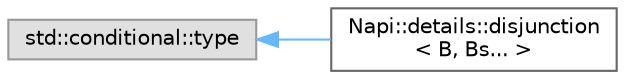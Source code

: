 digraph "Graphical Class Hierarchy"
{
 // LATEX_PDF_SIZE
  bgcolor="transparent";
  edge [fontname=Helvetica,fontsize=10,labelfontname=Helvetica,labelfontsize=10];
  node [fontname=Helvetica,fontsize=10,shape=box,height=0.2,width=0.4];
  rankdir="LR";
  Node0 [id="Node000000",label="std::conditional::type",height=0.2,width=0.4,color="grey60", fillcolor="#E0E0E0", style="filled",tooltip=" "];
  Node0 -> Node1 [id="edge92_Node000000_Node000001",dir="back",color="steelblue1",style="solid",tooltip=" "];
  Node1 [id="Node000001",label="Napi::details::disjunction\l\< B, Bs... \>",height=0.2,width=0.4,color="grey40", fillcolor="white", style="filled",URL="$struct_napi_1_1details_1_1disjunction_3_01_b_00_01_bs_8_8_8_01_4.html",tooltip=" "];
}

